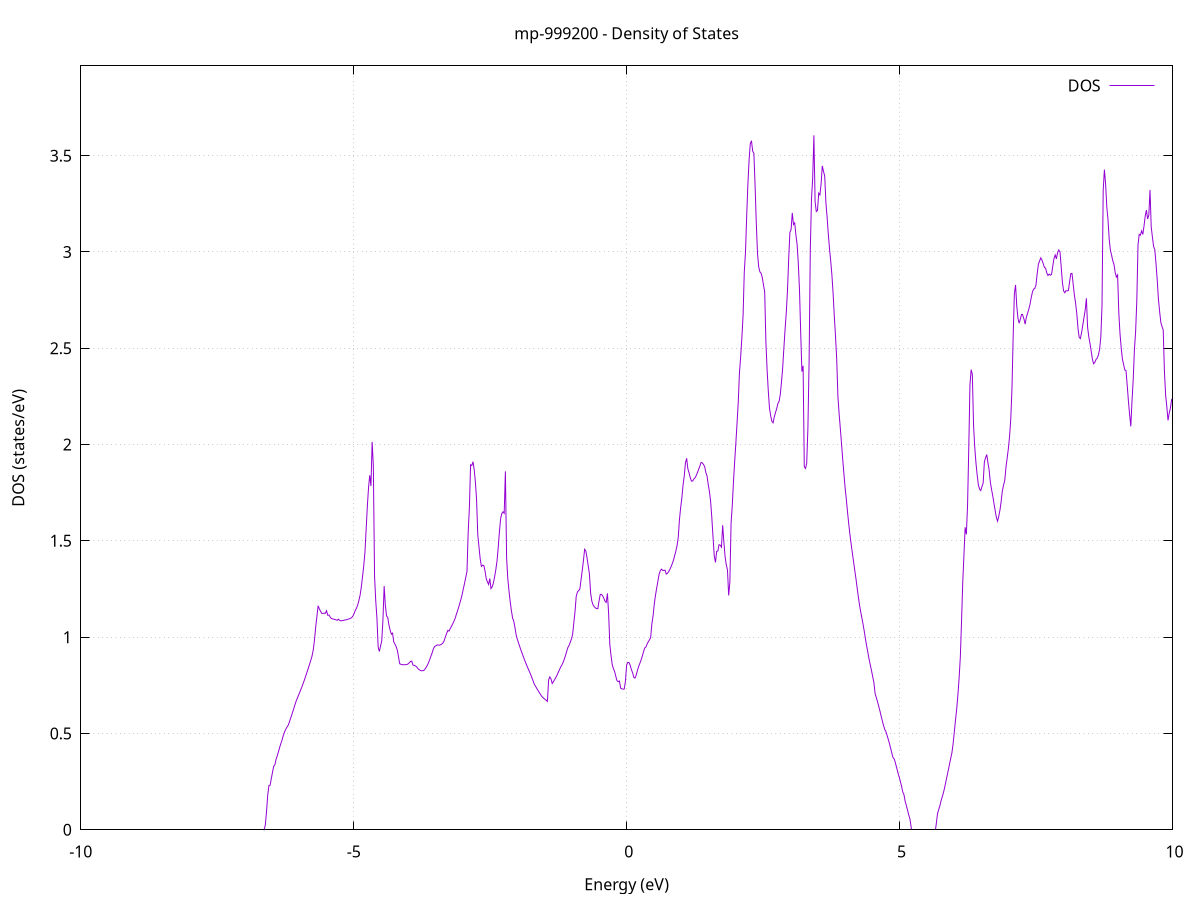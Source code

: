 set title 'mp-999200 - Density of States'
set xlabel 'Energy (eV)'
set ylabel 'DOS (states/eV)'
set grid
set xrange [-10:10]
set yrange [0:3.966]
set xzeroaxis lt -1
set terminal png size 800,600
set output 'mp-999200_dos_gnuplot.png'
plot '-' using 1:2 with lines title 'DOS'
-8.642800 0.000000
-8.620800 0.000000
-8.598800 0.000000
-8.576800 0.000000
-8.554800 0.000000
-8.532800 0.000000
-8.510800 0.000000
-8.488900 0.000000
-8.466900 0.000000
-8.444900 0.000000
-8.422900 0.000000
-8.400900 0.000000
-8.378900 0.000000
-8.356900 0.000000
-8.334900 0.000000
-8.312900 0.000000
-8.290900 0.000000
-8.268900 0.000000
-8.247000 0.000000
-8.225000 0.000000
-8.203000 0.000000
-8.181000 0.000000
-8.159000 0.000000
-8.137000 0.000000
-8.115000 0.000000
-8.093000 0.000000
-8.071000 0.000000
-8.049000 0.000000
-8.027000 0.000000
-8.005000 0.000000
-7.983100 0.000000
-7.961100 0.000000
-7.939100 0.000000
-7.917100 0.000000
-7.895100 0.000000
-7.873100 0.000000
-7.851100 0.000000
-7.829100 0.000000
-7.807100 0.000000
-7.785100 0.000000
-7.763100 0.000000
-7.741100 0.000000
-7.719200 0.000000
-7.697200 0.000000
-7.675200 0.000000
-7.653200 0.000000
-7.631200 0.000000
-7.609200 0.000000
-7.587200 0.000000
-7.565200 0.000000
-7.543200 0.000000
-7.521200 0.000000
-7.499200 0.000000
-7.477300 0.000000
-7.455300 0.000000
-7.433300 0.000000
-7.411300 0.000000
-7.389300 0.000000
-7.367300 0.000000
-7.345300 0.000000
-7.323300 0.000000
-7.301300 0.000000
-7.279300 0.000000
-7.257300 0.000000
-7.235300 0.000000
-7.213400 0.000000
-7.191400 0.000000
-7.169400 0.000000
-7.147400 0.000000
-7.125400 0.000000
-7.103400 0.000000
-7.081400 0.000000
-7.059400 0.000000
-7.037400 0.000000
-7.015400 0.000000
-6.993400 0.000000
-6.971500 0.000000
-6.949500 0.000000
-6.927500 0.000000
-6.905500 0.000000
-6.883500 0.000000
-6.861500 0.000000
-6.839500 0.000000
-6.817500 0.000000
-6.795500 0.000000
-6.773500 0.000000
-6.751500 0.000000
-6.729500 0.000000
-6.707600 0.000000
-6.685600 0.000000
-6.663600 0.000000
-6.641600 0.000200
-6.619600 0.025000
-6.597600 0.092900
-6.575600 0.179600
-6.553600 0.229500
-6.531600 0.231300
-6.509600 0.265900
-6.487600 0.298800
-6.465700 0.330000
-6.443700 0.338400
-6.421700 0.366300
-6.399700 0.384700
-6.377700 0.406200
-6.355700 0.428900
-6.333700 0.448300
-6.311700 0.466900
-6.289700 0.489800
-6.267700 0.506800
-6.245700 0.521300
-6.223700 0.532800
-6.201800 0.541700
-6.179800 0.558200
-6.157800 0.577200
-6.135800 0.596100
-6.113800 0.615400
-6.091800 0.635300
-6.069800 0.655200
-6.047800 0.673300
-6.025800 0.688100
-6.003800 0.703700
-5.981800 0.718700
-5.959800 0.734200
-5.937900 0.750300
-5.915900 0.767700
-5.893900 0.785800
-5.871900 0.804500
-5.849900 0.823700
-5.827900 0.842600
-5.805900 0.861900
-5.783900 0.882200
-5.761900 0.904100
-5.739900 0.935900
-5.717900 0.988300
-5.696000 1.054800
-5.674000 1.108600
-5.652000 1.163100
-5.630000 1.147200
-5.608000 1.134300
-5.586000 1.124000
-5.564000 1.123200
-5.542000 1.124600
-5.520000 1.123800
-5.498000 1.137400
-5.476000 1.113600
-5.454000 1.115000
-5.432100 1.105000
-5.410100 1.096700
-5.388100 1.095200
-5.366100 1.093500
-5.344100 1.091700
-5.322100 1.089900
-5.300100 1.087500
-5.278100 1.093100
-5.256100 1.087100
-5.234100 1.084700
-5.212100 1.085600
-5.190200 1.087200
-5.168200 1.088600
-5.146200 1.089800
-5.124200 1.091500
-5.102200 1.093400
-5.080200 1.095400
-5.058200 1.097800
-5.036200 1.102100
-5.014200 1.109800
-4.992200 1.123100
-4.970200 1.139600
-4.948200 1.151400
-4.926300 1.168200
-4.904300 1.191000
-4.882300 1.219200
-4.860300 1.262200
-4.838300 1.313800
-4.816300 1.371300
-4.794300 1.440400
-4.772300 1.559900
-4.750300 1.679700
-4.728300 1.777600
-4.706300 1.840600
-4.684400 1.784500
-4.662400 2.013700
-4.640400 1.890200
-4.618400 1.317500
-4.596400 1.188000
-4.574400 1.097600
-4.552400 0.949000
-4.530400 0.925500
-4.508400 0.954100
-4.486400 0.980800
-4.464400 1.090500
-4.442400 1.265200
-4.420500 1.164200
-4.398500 1.110800
-4.376500 1.102000
-4.354500 1.062500
-4.332500 1.036300
-4.310500 1.015400
-4.288500 1.021000
-4.266500 0.975400
-4.244500 0.963800
-4.222500 0.950200
-4.200500 0.931600
-4.178500 0.895600
-4.156600 0.861700
-4.134600 0.859000
-4.112600 0.857300
-4.090600 0.856600
-4.068600 0.857000
-4.046600 0.857200
-4.024600 0.858000
-4.002600 0.861400
-3.980600 0.867700
-3.958600 0.873600
-3.936600 0.875700
-3.914700 0.855100
-3.892700 0.853700
-3.870700 0.850900
-3.848700 0.846300
-3.826700 0.837600
-3.804700 0.832000
-3.782700 0.827900
-3.760700 0.825400
-3.738700 0.825900
-3.716700 0.827000
-3.694700 0.834100
-3.672700 0.843300
-3.650800 0.854600
-3.628800 0.868100
-3.606800 0.884200
-3.584800 0.902100
-3.562800 0.918800
-3.540800 0.939400
-3.518800 0.950900
-3.496800 0.954800
-3.474800 0.959100
-3.452800 0.959000
-3.430800 0.958400
-3.408900 0.960300
-3.386900 0.964600
-3.364900 0.969800
-3.342900 0.981700
-3.320900 1.001700
-3.298900 1.018400
-3.276900 1.035100
-3.254900 1.031400
-3.232900 1.043600
-3.210900 1.055300
-3.188900 1.067600
-3.166900 1.080900
-3.145000 1.095100
-3.123000 1.115200
-3.101000 1.134200
-3.079000 1.154100
-3.057000 1.175200
-3.035000 1.197200
-3.013000 1.222600
-2.991000 1.252000
-2.969000 1.280800
-2.947000 1.310400
-2.925000 1.341100
-2.903100 1.544800
-2.881100 1.670900
-2.859100 1.895100
-2.837100 1.891500
-2.815100 1.911000
-2.793100 1.870500
-2.771100 1.805000
-2.749100 1.713600
-2.727100 1.530700
-2.705100 1.468400
-2.683100 1.406900
-2.661100 1.367600
-2.639200 1.373500
-2.617200 1.372900
-2.595200 1.344900
-2.573200 1.305200
-2.551200 1.287200
-2.529200 1.273400
-2.507200 1.304500
-2.485200 1.252100
-2.463200 1.261400
-2.441200 1.281700
-2.419200 1.312600
-2.397200 1.349700
-2.375300 1.394500
-2.353300 1.463100
-2.331300 1.545100
-2.309300 1.614300
-2.287300 1.641400
-2.265300 1.650800
-2.243300 1.642700
-2.221300 1.861000
-2.199300 1.413400
-2.177300 1.303000
-2.155300 1.239800
-2.133400 1.184900
-2.111400 1.138300
-2.089400 1.099300
-2.067400 1.082100
-2.045400 1.048500
-2.023400 1.010100
-2.001400 0.987900
-1.979400 0.969100
-1.957400 0.950000
-1.935400 0.931900
-1.913400 0.914700
-1.891400 0.897600
-1.869500 0.881200
-1.847500 0.865400
-1.825500 0.850300
-1.803500 0.835800
-1.781500 0.821600
-1.759500 0.806700
-1.737500 0.790800
-1.715500 0.774200
-1.693500 0.757100
-1.671500 0.746000
-1.649500 0.735100
-1.627600 0.724800
-1.605600 0.715100
-1.583600 0.705200
-1.561600 0.695400
-1.539600 0.688300
-1.517600 0.682300
-1.495600 0.677300
-1.473600 0.671900
-1.451600 0.666600
-1.429600 0.777200
-1.407600 0.793600
-1.385600 0.783500
-1.363700 0.759600
-1.341700 0.769000
-1.319700 0.779200
-1.297700 0.790500
-1.275700 0.802700
-1.253700 0.817000
-1.231700 0.830300
-1.209700 0.844100
-1.187700 0.854800
-1.165700 0.868200
-1.143700 0.884400
-1.121800 0.903200
-1.099800 0.924600
-1.077800 0.945200
-1.055800 0.956700
-1.033800 0.973000
-1.011800 0.989800
-0.989800 1.014300
-0.967800 1.074600
-0.945800 1.132100
-0.923800 1.211800
-0.901800 1.234200
-0.879800 1.242000
-0.857900 1.248600
-0.835900 1.296700
-0.813900 1.345900
-0.791900 1.396300
-0.769900 1.456300
-0.747900 1.447800
-0.725900 1.411100
-0.703900 1.370400
-0.681900 1.327600
-0.659900 1.229300
-0.637900 1.187400
-0.615900 1.167800
-0.594000 1.158300
-0.572000 1.151800
-0.550000 1.148400
-0.528000 1.148000
-0.506000 1.187600
-0.484000 1.221500
-0.462000 1.222300
-0.440000 1.214800
-0.418000 1.202100
-0.396000 1.186000
-0.374000 1.180500
-0.352100 1.227300
-0.330100 1.122700
-0.308100 0.961200
-0.286100 0.905300
-0.264100 0.856800
-0.242100 0.836200
-0.220100 0.821400
-0.198100 0.795800
-0.176100 0.773700
-0.154100 0.769100
-0.132100 0.772400
-0.110100 0.735700
-0.088200 0.731700
-0.066200 0.730100
-0.044200 0.731100
-0.022200 0.771200
-0.000200 0.855700
0.021800 0.869300
0.043800 0.868100
0.065800 0.853600
0.087800 0.831100
0.109800 0.814600
0.131800 0.790800
0.153700 0.787600
0.175700 0.803200
0.197700 0.827200
0.219700 0.847800
0.241700 0.863800
0.263700 0.880600
0.285700 0.900200
0.307700 0.922800
0.329700 0.943200
0.351700 0.948200
0.373700 0.963400
0.395700 0.976100
0.417600 0.985900
0.439600 0.997100
0.461600 1.068000
0.483600 1.109400
0.505600 1.169600
0.527600 1.216100
0.549600 1.253800
0.571600 1.289100
0.593600 1.325200
0.615600 1.344600
0.637600 1.353300
0.659600 1.346800
0.681500 1.346400
0.703500 1.347700
0.725500 1.327400
0.747500 1.331700
0.769500 1.340000
0.791500 1.351700
0.813500 1.365500
0.835500 1.381400
0.857500 1.399400
0.879500 1.423200
0.901500 1.446300
0.923400 1.475700
0.945400 1.517200
0.967400 1.610600
0.989400 1.671700
1.011400 1.722800
1.033400 1.790200
1.055400 1.836200
1.077400 1.905300
1.099400 1.928400
1.121400 1.874300
1.143400 1.853200
1.165400 1.828100
1.187300 1.810300
1.209300 1.810600
1.231300 1.821100
1.253300 1.827200
1.275300 1.839300
1.297300 1.855000
1.319300 1.871800
1.341300 1.888300
1.363300 1.907000
1.385300 1.905000
1.407300 1.896700
1.429200 1.885500
1.451200 1.854600
1.473200 1.835800
1.495200 1.791100
1.517200 1.754900
1.539200 1.702600
1.561200 1.617100
1.583200 1.516200
1.605200 1.421300
1.627200 1.388200
1.649200 1.445100
1.671200 1.447900
1.693100 1.480200
1.715100 1.477700
1.737100 1.467200
1.759100 1.581000
1.781100 1.494300
1.803100 1.419300
1.825100 1.375600
1.847100 1.349500
1.869100 1.216600
1.891100 1.285800
1.913100 1.592000
1.935000 1.683100
1.957000 1.805900
1.979000 1.911600
2.001000 2.008500
2.023000 2.114000
2.045000 2.222600
2.067000 2.374600
2.089000 2.455900
2.111000 2.554100
2.133000 2.671000
2.155000 2.895200
2.177000 2.996700
2.198900 3.184800
2.220900 3.349700
2.242900 3.477100
2.264900 3.561800
2.286900 3.577500
2.308900 3.523200
2.330900 3.511900
2.352900 3.345800
2.374900 3.152200
2.396900 2.993300
2.418900 2.923300
2.440900 2.896800
2.462800 2.889600
2.484800 2.866700
2.506800 2.828200
2.528800 2.792700
2.550800 2.533500
2.572800 2.390700
2.594800 2.278500
2.616800 2.189300
2.638800 2.149800
2.660800 2.120200
2.682800 2.112800
2.704700 2.143200
2.726700 2.166000
2.748700 2.186100
2.770700 2.212700
2.792700 2.224200
2.814700 2.259800
2.836700 2.323900
2.858700 2.398300
2.880700 2.501800
2.902700 2.599300
2.924700 2.685600
2.946700 2.801200
2.968600 2.963400
2.990600 3.101200
3.012600 3.116400
3.034600 3.202700
3.056600 3.142500
3.078600 3.151200
3.100600 3.088800
3.122600 3.039600
3.144600 2.941100
3.166600 2.803300
3.188600 2.581500
3.210500 2.378900
3.232500 2.409000
3.254500 1.884800
3.276500 1.875800
3.298500 1.902100
3.320500 2.082300
3.342500 2.430200
3.364500 3.008900
3.386500 3.275700
3.408500 3.384300
3.430500 3.605400
3.452500 3.260600
3.474400 3.209600
3.496400 3.215500
3.518400 3.305200
3.540400 3.295900
3.562400 3.352500
3.584400 3.446900
3.606400 3.418200
3.628400 3.394600
3.650400 3.255800
3.672400 3.180400
3.694400 3.093500
3.716300 3.016400
3.738300 2.953300
3.760300 2.880600
3.782300 2.784200
3.804300 2.666500
3.826300 2.563500
3.848300 2.443600
3.870300 2.250200
3.892300 2.160900
3.914300 2.084700
3.936300 2.005700
3.958300 1.923900
3.980200 1.848200
4.002200 1.775700
4.024200 1.716600
4.046200 1.651600
4.068200 1.589300
4.090200 1.534000
4.112200 1.484500
4.134200 1.438700
4.156200 1.393700
4.178200 1.348900
4.200200 1.305700
4.222200 1.256600
4.244100 1.210800
4.266100 1.166600
4.288100 1.131000
4.310100 1.098800
4.332100 1.065300
4.354100 1.028700
4.376100 0.990000
4.398100 0.952900
4.420100 0.918900
4.442100 0.885100
4.464100 0.855200
4.486000 0.825800
4.508000 0.795200
4.530000 0.763400
4.552000 0.706600
4.574000 0.686400
4.596000 0.664800
4.618000 0.641300
4.640000 0.617200
4.662000 0.590600
4.684000 0.565400
4.706000 0.541600
4.728000 0.521200
4.749900 0.509300
4.771900 0.489500
4.793900 0.468400
4.815900 0.446600
4.837900 0.421000
4.859900 0.396100
4.881900 0.373300
4.903900 0.366900
4.925900 0.344500
4.947900 0.320900
4.969900 0.296100
4.991800 0.274900
5.013800 0.252000
5.035800 0.227400
5.057800 0.196800
5.079800 0.183300
5.101800 0.148200
5.123800 0.126000
5.145800 0.102900
5.167800 0.077000
5.189800 0.056600
5.211800 0.000000
5.233800 0.000000
5.255700 0.000000
5.277700 0.000000
5.299700 0.000000
5.321700 0.000000
5.343700 0.000000
5.365700 0.000000
5.387700 0.000000
5.409700 0.000000
5.431700 0.000000
5.453700 0.000000
5.475700 0.000000
5.497600 0.000000
5.519600 0.000000
5.541600 0.000000
5.563600 0.000000
5.585600 0.000000
5.607600 0.000000
5.629600 0.000000
5.651600 0.000000
5.673600 0.033700
5.695600 0.084400
5.717600 0.106000
5.739600 0.125900
5.761500 0.151700
5.783500 0.173300
5.805500 0.194000
5.827500 0.221400
5.849500 0.251600
5.871500 0.280800
5.893500 0.310600
5.915500 0.340900
5.937500 0.371300
5.959500 0.400700
5.981500 0.448000
6.003500 0.510100
6.025400 0.570800
6.047400 0.630200
6.069400 0.703200
6.091400 0.790400
6.113400 0.898300
6.135400 1.084300
6.157400 1.285400
6.179400 1.427800
6.201400 1.570300
6.223400 1.533700
6.245400 1.683700
6.267300 1.976700
6.289300 2.308500
6.311300 2.388900
6.333300 2.364200
6.355300 2.099800
6.377300 1.985300
6.399300 1.905100
6.421300 1.842200
6.443300 1.791000
6.465300 1.768900
6.487300 1.761100
6.509300 1.781800
6.531200 1.800000
6.553200 1.908700
6.575200 1.931900
6.597200 1.947900
6.619200 1.904900
6.641200 1.867100
6.663200 1.804000
6.685200 1.766700
6.707200 1.733700
6.729200 1.693500
6.751200 1.657000
6.773100 1.622200
6.795100 1.602100
6.817100 1.627700
6.839100 1.659900
6.861100 1.705000
6.883100 1.760000
6.905100 1.789100
6.927100 1.814100
6.949100 1.882400
6.971100 1.929500
6.993100 1.979400
7.015100 2.042100
7.037000 2.133200
7.059000 2.290400
7.081000 2.559700
7.103000 2.782700
7.125000 2.828500
7.147000 2.718600
7.169000 2.655400
7.191000 2.629900
7.213000 2.650900
7.235000 2.672600
7.257000 2.672600
7.278900 2.651500
7.300900 2.625000
7.322900 2.661600
7.344900 2.680800
7.366900 2.702400
7.388900 2.726600
7.410900 2.761600
7.432900 2.790400
7.454900 2.807200
7.476900 2.809500
7.498900 2.828300
7.520900 2.887700
7.542800 2.935600
7.564800 2.953200
7.586800 2.969100
7.608800 2.957400
7.630800 2.940300
7.652800 2.920100
7.674800 2.915900
7.696800 2.891100
7.718800 2.877500
7.740800 2.884800
7.762800 2.879100
7.784800 2.884000
7.806700 2.926200
7.828700 2.965600
7.850700 2.984700
7.872700 2.963900
7.894700 2.995800
7.916700 3.010200
7.938700 3.000500
7.960700 2.923500
7.982700 2.843600
8.004700 2.798000
8.026700 2.788000
8.048600 2.798900
8.070600 2.797700
8.092600 2.799400
8.114600 2.843900
8.136600 2.887500
8.158600 2.888500
8.180600 2.832500
8.202600 2.775500
8.224600 2.735100
8.246600 2.680200
8.268600 2.603200
8.290600 2.556300
8.312500 2.550000
8.334500 2.581200
8.356500 2.620600
8.378500 2.660100
8.400500 2.697100
8.422500 2.759400
8.444500 2.608800
8.466500 2.559900
8.488500 2.524800
8.510500 2.485000
8.532500 2.443700
8.554400 2.419400
8.576400 2.426000
8.598400 2.441300
8.620400 2.448800
8.642400 2.465100
8.664400 2.493500
8.686400 2.557200
8.708400 2.716200
8.730400 3.319200
8.752400 3.427200
8.774400 3.354000
8.796400 3.232700
8.818300 3.168200
8.840300 3.066800
8.862300 3.008500
8.884300 2.983200
8.906300 2.953700
8.928300 2.935800
8.950300 2.892400
8.972300 2.869400
8.994300 2.880600
9.016300 2.683700
9.038300 2.575700
9.060200 2.502400
9.082200 2.443900
9.104200 2.415900
9.126200 2.387000
9.148200 2.384200
9.170200 2.308600
9.192200 2.226900
9.214200 2.155800
9.236200 2.094400
9.258200 2.225400
9.280200 2.336700
9.302200 2.491800
9.324100 2.584300
9.346100 2.745900
9.368100 3.035100
9.390100 3.091300
9.412100 3.086900
9.434100 3.109500
9.456100 3.090800
9.478100 3.134300
9.500100 3.186000
9.522100 3.217500
9.544100 3.171600
9.566100 3.190100
9.588000 3.321800
9.610000 3.130400
9.632000 3.077200
9.654000 3.027500
9.676000 3.012300
9.698000 2.938200
9.720000 2.855300
9.742000 2.755600
9.764000 2.691800
9.786000 2.634600
9.808000 2.612200
9.829900 2.595200
9.851900 2.381700
9.873900 2.257500
9.895900 2.196600
9.917900 2.125500
9.939900 2.163400
9.961900 2.189200
9.983900 2.233100
10.005900 2.226700
10.027900 2.218200
10.049900 2.048600
10.071900 1.946100
10.093800 1.933000
10.115800 1.979100
10.137800 2.047900
10.159800 2.098700
10.181800 2.154300
10.203800 2.279000
10.225800 2.369700
10.247800 2.433600
10.269800 2.482500
10.291800 2.517200
10.313800 2.530300
10.335700 2.525900
10.357700 2.523100
10.379700 2.580700
10.401700 2.572400
10.423700 2.603200
10.445700 2.629900
10.467700 2.685200
10.489700 2.697300
10.511700 2.757500
10.533700 2.810300
10.555700 2.833800
10.577700 2.778000
10.599600 2.854500
10.621600 2.918100
10.643600 2.942900
10.665600 2.860000
10.687600 2.786500
10.709600 2.745100
10.731600 2.592000
10.753600 2.429500
10.775600 2.312900
10.797600 2.224700
10.819600 2.147200
10.841500 2.154400
10.863500 2.190100
10.885500 2.232200
10.907500 2.272300
10.929500 2.326000
10.951500 2.399000
10.973500 2.497300
10.995500 2.600000
11.017500 2.681800
11.039500 2.754500
11.061500 2.858700
11.083500 2.930200
11.105400 2.976700
11.127400 3.178200
11.149400 3.092200
11.171400 3.014800
11.193400 2.962000
11.215400 2.907700
11.237400 2.909600
11.259400 2.943200
11.281400 3.051300
11.303400 3.116200
11.325400 2.859800
11.347400 2.701300
11.369300 2.628000
11.391300 2.567200
11.413300 2.514200
11.435300 2.468700
11.457300 2.405200
11.479300 2.407100
11.501300 2.459200
11.523300 2.526400
11.545300 2.587900
11.567300 2.678300
11.589300 2.870300
11.611200 2.990900
11.633200 2.882700
11.655200 2.571100
11.677200 2.438900
11.699200 2.350800
11.721200 2.268100
11.743200 2.190500
11.765200 2.122700
11.787200 2.046900
11.809200 1.980300
11.831200 1.926000
11.853200 1.882800
11.875100 1.869000
11.897100 1.882500
11.919100 1.868600
11.941100 1.866300
11.963100 1.881200
11.985100 1.931500
12.007100 2.092600
12.029100 2.121700
12.051100 2.165200
12.073100 2.192700
12.095100 2.212900
12.117000 2.216800
12.139000 2.195700
12.161000 2.099000
12.183000 2.069000
12.205000 1.952500
12.227000 1.896300
12.249000 1.868800
12.271000 1.832200
12.293000 1.811900
12.315000 1.836900
12.337000 1.865400
12.359000 1.897200
12.380900 1.918800
12.402900 1.922400
12.424900 1.919400
12.446900 2.015000
12.468900 2.128000
12.490900 2.334100
12.512900 2.544900
12.534900 2.690300
12.556900 2.706000
12.578900 2.731400
12.600900 2.828000
12.622800 2.741100
12.644800 2.694300
12.666800 2.684700
12.688800 2.639400
12.710800 2.618500
12.732800 2.579500
12.754800 2.546500
12.776800 2.519000
12.798800 2.541000
12.820800 2.528700
12.842800 2.483400
12.864800 2.456300
12.886700 2.433500
12.908700 2.417600
12.930700 2.419400
12.952700 2.415900
12.974700 2.393000
12.996700 2.415600
13.018700 2.355800
13.040700 2.279300
13.062700 2.416300
13.084700 2.454100
13.106700 2.503400
13.128700 2.557300
13.150600 2.636400
13.172600 2.729200
13.194600 2.829000
13.216600 2.886700
13.238600 2.983600
13.260600 3.050700
13.282600 3.092000
13.304600 3.146200
13.326600 3.143500
13.348600 3.100400
13.370600 3.024700
13.392500 2.957700
13.414500 2.893100
13.436500 2.832200
13.458500 2.770500
13.480500 2.713600
13.502500 2.665200
13.524500 2.632600
13.546500 2.629800
13.568500 2.653200
13.590500 2.698600
13.612500 2.711400
13.634500 2.709300
13.656400 2.694800
13.678400 2.709700
13.700400 2.689300
13.722400 2.657400
13.744400 2.576500
13.766400 2.488300
13.788400 2.455400
13.810400 2.433000
13.832400 2.439000
13.854400 2.447800
13.876400 2.455100
13.898300 2.467700
13.920300 2.500700
13.942300 2.531900
13.964300 2.569800
13.986300 2.556300
14.008300 2.582100
14.030300 2.590400
14.052300 2.611100
14.074300 2.629400
14.096300 2.665200
14.118300 2.704400
14.140300 2.742200
14.162200 2.837800
14.184200 2.886900
14.206200 2.991200
14.228200 3.114000
14.250200 3.116200
14.272200 3.038000
14.294200 2.992400
14.316200 2.932100
14.338200 2.922400
14.360200 2.927500
14.382200 2.959000
14.404200 2.941800
14.426100 3.000000
14.448100 3.034300
14.470100 3.069900
14.492100 3.000300
14.514100 2.947900
14.536100 2.916600
14.558100 2.875300
14.580100 2.823500
14.602100 2.778600
14.624100 2.742800
14.646100 2.751100
14.668000 2.733800
14.690000 2.782800
14.712000 2.770500
14.734000 2.778300
14.756000 2.786300
14.778000 2.761400
14.800000 2.747500
14.822000 2.739400
14.844000 2.704900
14.866000 2.657800
14.888000 2.598500
14.910000 2.602700
14.931900 2.592400
14.953900 2.573700
14.975900 2.552800
14.997900 2.512700
15.019900 2.497600
15.041900 2.476500
15.063900 2.495500
15.085900 2.485400
15.107900 2.467300
15.129900 2.495900
15.151900 2.587100
15.173800 2.573500
15.195800 2.589900
15.217800 2.616500
15.239800 2.647100
15.261800 2.678000
15.283800 2.731100
15.305800 2.831900
15.327800 2.867800
15.349800 2.869500
15.371800 2.805800
15.393800 2.733000
15.415800 2.727100
15.437700 2.910100
15.459700 3.101200
15.481700 3.131900
15.503700 3.110200
15.525700 3.020600
15.547700 3.071500
15.569700 3.142900
15.591700 3.210600
15.613700 3.198500
15.635700 3.087100
15.657700 2.866700
15.679600 2.672400
15.701600 2.568900
15.723600 2.611200
15.745600 2.465900
15.767600 2.365900
15.789600 2.291200
15.811600 2.260500
15.833600 2.245200
15.855600 2.238200
15.877600 2.245600
15.899600 2.286000
15.921600 2.344000
15.943500 2.400500
15.965500 2.492000
15.987500 2.551700
16.009500 2.618800
16.031500 2.707000
16.053500 2.820600
16.075500 2.945600
16.097500 3.082500
16.119500 3.257200
16.141500 3.409400
16.163500 3.546200
16.185500 3.617100
16.207400 3.583200
16.229400 3.544200
16.251400 3.503000
16.273400 3.458400
16.295400 3.411800
16.317400 3.449900
16.339400 3.283900
16.361400 3.126900
16.383400 2.961600
16.405400 2.749500
16.427400 2.622100
16.449300 2.494200
16.471300 2.352500
16.493300 2.308900
16.515300 2.301700
16.537300 2.349200
16.559300 2.444400
16.581300 2.618400
16.603300 2.772300
16.625300 2.936500
16.647300 2.997600
16.669300 3.112600
16.691300 3.390700
16.713200 3.540200
16.735200 3.502800
16.757200 3.527100
16.779200 3.475500
16.801200 3.407000
16.823200 3.280900
16.845200 3.160200
16.867200 3.060300
16.889200 2.977200
16.911200 2.951300
16.933200 3.019600
16.955100 3.024300
16.977100 2.781400
16.999100 2.639700
17.021100 2.523700
17.043100 2.505700
17.065100 2.534900
17.087100 2.590500
17.109100 2.608900
17.131100 2.602900
17.153100 2.633700
17.175100 2.726300
17.197100 2.833400
17.219000 2.948000
17.241000 3.054900
17.263000 3.153400
17.285000 3.257900
17.307000 3.440000
17.329000 3.706300
17.351000 3.509300
17.373000 3.353800
17.395000 3.202700
17.417000 3.040000
17.439000 2.976800
17.460900 2.930600
17.482900 2.872400
17.504900 2.878000
17.526900 2.875600
17.548900 2.833600
17.570900 2.831500
17.592900 2.833200
17.614900 2.865900
17.636900 2.868600
17.658900 2.758100
17.680900 2.657300
17.702900 2.575200
17.724800 2.547700
17.746800 2.523900
17.768800 2.491000
17.790800 2.436200
17.812800 2.377400
17.834800 2.340300
17.856800 2.317300
17.878800 2.302900
17.900800 2.289500
17.922800 2.289600
17.944800 2.388900
17.966800 2.463600
17.988700 2.584700
18.010700 2.734900
18.032700 2.840800
18.054700 2.950600
18.076700 3.057200
18.098700 3.151700
18.120700 3.245900
18.142700 3.172600
18.164700 3.201200
18.186700 3.222700
18.208700 3.289900
18.230600 3.344700
18.252600 3.262200
18.274600 3.194400
18.296600 3.062800
18.318600 2.960000
18.340600 2.924000
18.362600 2.916700
18.384600 3.015300
18.406600 3.037700
18.428600 3.082400
18.450600 3.126600
18.472600 3.167700
18.494500 3.227800
18.516500 3.468000
18.538500 3.492800
18.560500 3.577700
18.582500 3.487600
18.604500 3.460900
18.626500 3.438900
18.648500 3.439000
18.670500 3.422500
18.692500 3.443800
18.714500 3.490600
18.736400 3.515700
18.758400 3.543500
18.780400 3.585300
18.802400 3.587500
18.824400 3.585200
18.846400 3.594700
18.868400 3.524200
18.890400 3.572200
18.912400 3.646100
18.934400 3.736700
18.956400 3.757400
18.978400 3.713200
19.000300 3.579500
19.022300 3.450800
19.044300 3.389400
19.066300 3.353600
19.088300 3.327700
19.110300 3.281100
19.132300 3.185900
19.154300 3.095000
19.176300 2.997100
19.198300 2.988100
19.220300 3.054300
19.242200 3.160400
19.264200 3.277800
19.286200 3.414600
19.308200 3.431500
19.330200 3.344800
19.352200 3.228400
19.374200 3.185300
19.396200 3.186600
19.418200 3.189400
19.440200 3.172700
19.462200 3.058700
19.484200 2.880600
19.506100 2.733500
19.528100 2.675000
19.550100 2.820300
19.572100 2.973700
19.594100 3.019500
19.616100 2.971500
19.638100 2.939500
19.660100 2.917700
19.682100 2.913900
19.704100 2.963200
19.726100 3.087300
19.748100 3.072300
19.770000 3.143300
19.792000 3.278500
19.814000 3.455900
19.836000 3.734800
19.858000 3.646000
19.880000 3.626600
19.902000 3.590600
19.924000 3.558200
19.946000 3.514700
19.968000 3.447900
19.990000 3.374200
20.011900 3.306800
20.033900 3.242000
20.055900 3.324300
20.077900 3.009100
20.099900 2.836100
20.121900 2.747300
20.143900 2.706900
20.165900 2.689300
20.187900 2.732100
20.209900 2.831400
20.231900 3.024000
20.253900 3.033200
20.275800 3.110700
20.297800 3.248700
20.319800 3.403600
20.341800 3.670900
20.363800 3.838200
20.385800 3.781900
20.407800 3.798800
20.429800 3.786400
20.451800 3.772500
20.473800 3.744700
20.495800 3.737000
20.517700 3.747600
20.539700 3.708700
20.561700 3.629400
20.583700 3.523200
20.605700 3.367400
20.627700 3.220400
20.649700 3.050700
20.671700 2.892000
20.693700 2.780600
20.715700 2.803000
20.737700 2.878300
20.759700 3.021200
20.781600 3.363800
20.803600 3.372600
20.825600 3.400400
20.847600 3.522600
20.869600 3.750600
20.891600 3.973200
20.913600 3.873600
20.935600 3.737200
20.957600 3.639100
20.979600 3.501500
21.001600 3.170100
21.023500 2.932100
21.045500 2.812300
21.067500 2.726900
21.089500 2.696300
21.111500 2.603600
21.133500 2.509400
21.155500 2.492400
21.177500 2.516900
21.199500 2.567100
21.221500 2.693500
21.243500 2.843100
21.265500 2.968400
21.287400 3.075500
21.309400 3.124500
21.331400 3.134900
21.353400 3.140700
21.375400 3.131200
21.397400 3.124300
21.419400 3.111500
21.441400 3.132000
21.463400 3.719800
21.485400 3.256200
21.507400 3.373800
21.529400 3.429100
21.551300 3.547900
21.573300 3.529500
21.595300 3.520900
21.617300 3.388500
21.639300 3.243700
21.661300 3.176000
21.683300 3.110000
21.705300 3.019800
21.727300 2.960900
21.749300 2.914300
21.771300 2.902400
21.793200 2.883700
21.815200 2.865100
21.837200 2.760600
21.859200 2.727500
21.881200 2.708000
21.903200 2.707300
21.925200 2.713700
21.947200 2.711700
21.969200 2.697700
21.991200 2.667500
22.013200 2.671400
22.035200 2.696500
22.057100 2.741900
22.079100 2.869200
22.101100 3.022800
22.123100 3.139700
22.145100 3.298700
22.167100 3.726300
22.189100 3.929200
22.211100 4.052300
22.233100 4.192900
22.255100 4.668500
22.277100 5.140700
22.299000 4.618700
22.321000 4.294300
22.343000 4.085600
22.365000 3.858600
22.387000 3.704000
22.409000 3.564400
22.431000 3.450600
22.453000 3.339900
22.475000 3.295800
22.497000 3.271100
22.519000 3.187500
22.541000 3.209900
22.562900 3.278300
22.584900 3.363200
22.606900 3.470300
22.628900 3.561900
22.650900 3.693100
22.672900 3.788200
22.694900 3.821200
22.716900 3.878700
22.738900 3.904000
22.760900 3.942300
22.782900 3.958800
22.804800 3.910000
22.826800 3.894700
22.848800 3.862400
22.870800 3.779900
22.892800 3.628400
22.914800 3.476700
22.936800 3.273500
22.958800 3.200800
22.980800 3.156200
23.002800 3.122500
23.024800 3.083400
23.046800 3.014100
23.068700 2.960700
23.090700 2.910500
23.112700 2.848300
23.134700 2.802000
23.156700 2.813000
23.178700 2.851600
23.200700 2.872600
23.222700 2.890400
23.244700 2.928300
23.266700 2.965100
23.288700 2.959300
23.310700 2.962400
23.332600 3.065700
23.354600 3.113100
23.376600 3.255700
23.398600 3.457600
23.420600 3.487100
23.442600 3.563900
23.464600 3.711200
23.486600 3.855400
23.508600 3.893200
23.530600 3.894200
23.552600 3.849400
23.574500 3.789600
23.596500 3.747800
23.618500 3.631300
23.640500 3.501300
23.662500 3.405500
23.684500 3.166700
23.706500 2.914900
23.728500 2.837600
23.750500 2.868000
23.772500 2.949100
23.794500 3.057500
23.816500 3.110600
23.838400 3.285000
23.860400 3.277900
23.882400 3.309700
23.904400 3.373500
23.926400 3.442200
23.948400 3.365400
23.970400 3.365100
23.992400 3.802500
24.014400 4.025800
24.036400 4.298400
24.058400 4.204900
24.080300 3.829900
24.102300 3.534500
24.124300 3.264700
24.146300 2.949300
24.168300 2.800100
24.190300 2.707900
24.212300 2.629300
24.234300 2.575000
24.256300 2.554600
24.278300 2.598200
24.300300 2.806600
24.322300 3.192800
24.344200 3.448200
24.366200 3.690600
24.388200 4.132000
24.410200 4.602100
24.432200 4.937500
24.454200 4.830300
24.476200 4.627000
24.498200 4.500000
24.520200 4.342500
24.542200 4.175100
24.564200 4.050600
24.586100 3.884400
24.608100 3.757300
24.630100 3.677600
24.652100 3.454400
24.674100 3.242000
24.696100 3.137300
24.718100 3.182000
24.740100 3.322400
24.762100 3.454700
24.784100 3.654800
24.806100 3.717100
24.828100 3.759800
24.850000 3.812600
24.872000 3.839600
24.894000 3.752100
24.916000 3.605800
24.938000 3.445300
24.960000 3.308800
24.982000 3.246200
25.004000 3.136600
25.026000 3.051000
25.048000 3.175200
25.070000 3.422900
25.092000 3.780100
25.113900 4.132800
25.135900 4.454000
25.157900 4.815200
25.179900 4.473500
25.201900 4.031300
25.223900 3.792500
25.245900 3.622800
25.267900 3.565000
25.289900 3.544500
25.311900 3.554700
25.333900 3.580900
25.355800 3.693700
25.377800 3.518600
25.399800 3.448800
25.421800 3.358400
25.443800 3.309600
25.465800 3.321500
25.487800 3.506200
25.509800 3.460800
25.531800 3.504300
25.553800 3.632500
25.575800 3.735800
25.597800 3.853400
25.619700 3.822000
25.641700 3.720600
25.663700 3.603800
25.685700 3.514500
25.707700 3.301900
25.729700 3.259300
25.751700 3.257900
25.773700 2.956300
25.795700 2.865500
25.817700 2.924000
25.839700 2.731700
25.861600 2.784700
25.883600 2.932600
25.905600 3.046300
25.927600 3.123200
25.949600 3.153000
25.971600 3.198000
25.993600 3.168400
26.015600 3.151700
26.037600 3.172000
26.059600 3.184900
26.081600 3.215300
26.103600 3.281700
26.125500 3.261500
26.147500 3.160200
26.169500 3.137200
26.191500 3.153400
26.213500 3.167800
26.235500 3.190800
26.257500 3.228400
26.279500 3.281300
26.301500 3.350500
26.323500 3.443400
26.345500 3.564400
26.367500 3.768600
26.389400 4.236200
26.411400 4.305500
26.433400 4.186900
26.455400 4.018100
26.477400 3.861500
26.499400 3.466400
26.521400 3.196100
26.543400 2.867100
26.565400 2.836500
26.587400 2.837500
26.609400 2.931600
26.631300 3.077000
26.653300 3.160200
26.675300 3.265600
26.697300 3.215900
26.719300 3.291500
26.741300 3.426200
26.763300 3.372100
26.785300 3.385900
26.807300 3.419900
26.829300 3.444700
26.851300 3.516300
26.873300 3.596100
26.895200 3.656000
26.917200 3.686200
26.939200 3.714900
26.961200 3.941400
26.983200 3.849600
27.005200 3.763300
27.027200 3.642500
27.049200 3.625300
27.071200 3.613200
27.093200 3.608900
27.115200 3.610600
27.137100 3.605800
27.159100 3.554900
27.181100 3.549300
27.203100 3.519300
27.225100 3.468500
27.247100 3.422000
27.269100 3.441700
27.291100 3.533000
27.313100 3.651500
27.335100 3.785000
27.357100 3.913700
27.379100 4.150400
27.401000 4.257700
27.423000 4.383500
27.445000 4.459000
27.467000 4.505300
27.489000 4.562400
27.511000 4.648600
27.533000 4.467100
27.555000 4.337100
27.577000 4.149700
27.599000 3.989100
27.621000 3.813300
27.642900 3.636700
27.664900 5.140000
27.686900 3.407900
27.708900 3.239300
27.730900 3.046800
27.752900 2.905100
27.774900 2.781000
27.796900 2.750700
27.818900 2.705000
27.840900 2.688900
27.862900 2.766200
27.884900 2.756100
27.906800 2.761100
27.928800 2.826600
27.950800 2.984900
27.972800 3.227300
27.994800 3.514200
28.016800 3.797200
28.038800 3.992700
28.060800 4.126800
28.082800 4.233100
28.104800 4.313400
28.126800 4.308300
28.148800 4.234100
28.170700 4.083100
28.192700 3.932500
28.214700 3.831500
28.236700 3.780700
28.258700 3.694800
28.280700 3.570900
28.302700 3.437700
28.324700 3.335600
28.346700 3.235800
28.368700 3.165200
28.390700 3.133700
28.412600 3.137800
28.434600 3.196900
28.456600 3.386200
28.478600 3.660900
28.500600 3.836600
28.522600 4.044400
28.544600 4.273700
28.566600 4.506200
28.588600 4.660700
28.610600 4.693300
28.632600 4.684200
28.654600 4.599600
28.676500 4.339900
28.698500 4.113400
28.720500 3.871100
28.742500 3.695600
28.764500 3.489800
28.786500 3.270700
28.808500 3.071600
28.830500 3.265800
28.852500 3.023300
28.874500 3.057700
28.896500 3.107600
28.918400 3.153500
28.940400 3.303000
28.962400 3.423900
28.984400 3.581900
29.006400 3.642600
29.028400 3.789000
29.050400 3.964200
29.072400 4.069400
29.094400 4.121100
29.116400 4.140000
29.138400 4.108100
29.160400 4.058500
29.182300 4.013800
29.204300 3.936700
29.226300 3.799800
29.248300 3.748900
29.270300 3.542100
29.292300 3.433400
29.314300 3.346100
29.336300 3.266500
29.358300 3.245200
29.380300 3.208400
29.402300 3.168400
29.424200 3.136100
29.446200 3.125800
29.468200 3.162000
29.490200 3.193400
29.512200 3.275900
29.534200 3.414000
29.556200 3.489900
29.578200 3.508100
29.600200 3.496600
29.622200 3.546900
29.644200 3.579800
29.666200 3.583700
29.688100 3.553300
29.710100 3.488600
29.732100 3.436600
29.754100 3.323400
29.776100 3.165000
29.798100 3.151300
29.820100 3.156800
29.842100 3.202400
29.864100 3.256700
29.886100 3.255300
29.908100 3.248400
29.930100 3.246700
29.952000 3.306500
29.974000 3.411500
29.996000 3.454900
30.018000 3.467500
30.040000 3.550100
30.062000 3.707300
30.084000 3.841700
30.106000 3.980800
30.128000 4.357900
30.150000 4.366100
30.172000 4.341200
30.193900 4.267100
30.215900 4.214100
30.237900 4.203800
30.259900 4.305200
30.281900 4.335000
30.303900 4.183100
30.325900 4.075900
30.347900 3.994900
30.369900 3.935700
30.391900 3.909600
30.413900 3.901300
30.435900 3.896100
30.457800 3.937600
30.479800 4.020400
30.501800 4.087500
30.523800 4.086200
30.545800 3.918700
30.567800 3.858000
30.589800 3.844000
30.611800 3.831500
30.633800 3.838400
30.655800 3.848200
30.677800 3.894400
30.699700 3.857700
30.721700 3.718700
30.743700 3.657300
30.765700 3.609500
30.787700 3.581000
30.809700 3.509400
30.831700 3.377400
30.853700 3.309800
30.875700 3.213900
30.897700 3.150900
30.919700 3.144200
30.941700 3.113900
30.963600 3.101000
30.985600 3.098200
31.007600 3.109400
31.029600 3.129900
31.051600 3.219000
31.073600 3.276000
31.095600 3.313400
31.117600 3.326000
31.139600 3.265100
31.161600 3.193500
31.183600 3.194900
31.205500 3.242300
31.227500 3.207600
31.249500 3.249700
31.271500 3.314300
31.293500 3.448600
31.315500 3.577000
31.337500 3.699800
31.359500 3.827200
31.381500 3.966400
31.403500 4.047500
31.425500 4.017500
31.447500 3.924100
31.469400 3.830100
31.491400 3.719200
31.513400 3.620900
31.535400 3.406800
31.557400 3.215500
31.579400 3.119300
31.601400 3.101100
31.623400 3.061100
31.645400 3.007000
31.667400 2.952000
31.689400 2.900800
31.711400 2.855200
31.733300 2.816800
31.755300 2.785300
31.777300 2.781800
31.799300 2.761800
31.821300 2.712700
31.843300 2.739700
31.865300 2.829700
31.887300 2.713300
31.909300 2.380100
31.931300 2.239500
31.953300 2.135000
31.975200 2.100000
31.997200 2.063100
32.019200 1.985700
32.041200 1.827000
32.063200 1.703500
32.085200 1.603300
32.107200 1.564400
32.129200 1.538000
32.151200 1.497600
32.173200 1.425700
32.195200 1.338300
32.217200 1.285000
32.239100 1.256300
32.261100 1.256600
32.283100 1.200200
32.305100 1.108700
32.327100 1.029200
32.349100 0.954800
32.371100 0.883600
32.393100 0.815600
32.415100 0.750900
32.437100 0.691800
32.459100 0.643300
32.481000 0.604500
32.503000 0.569900
32.525000 0.537600
32.547000 0.497700
32.569000 0.471400
32.591000 0.446100
32.613000 0.426000
32.635000 0.427700
32.657000 0.443300
32.679000 0.432300
32.701000 0.362900
32.723000 0.339300
32.744900 0.320300
32.766900 0.306400
32.788900 0.308600
32.810900 0.313700
32.832900 0.321300
32.854900 0.340700
32.876900 0.362700
32.898900 0.370700
32.920900 0.357000
32.942900 0.308200
32.964900 0.254800
32.986800 0.233300
33.008800 0.212500
33.030800 0.192200
33.052800 0.172500
33.074800 0.153300
33.096800 0.140800
33.118800 0.139800
33.140800 0.128600
33.162800 0.094800
33.184800 0.056700
33.206800 0.030600
33.228800 0.016600
33.250700 0.010600
33.272700 0.006100
33.294700 0.002800
33.316700 0.000800
33.338700 0.000000
33.360700 0.000000
33.382700 0.000000
33.404700 0.000000
33.426700 0.000000
33.448700 0.000000
33.470700 0.000000
33.492700 0.000000
33.514600 0.000000
33.536600 0.000000
33.558600 0.000000
33.580600 0.000000
33.602600 0.000000
33.624600 0.000000
33.646600 0.000000
33.668600 0.000000
33.690600 0.000000
33.712600 0.000000
33.734600 0.000000
33.756500 0.000000
33.778500 0.000000
33.800500 0.000000
33.822500 0.000000
33.844500 0.000000
33.866500 0.000000
33.888500 0.000000
33.910500 0.000000
33.932500 0.000000
33.954500 0.000000
33.976500 0.000000
33.998500 0.000000
34.020400 0.000000
34.042400 0.000000
34.064400 0.000000
34.086400 0.000000
34.108400 0.000000
34.130400 0.000000
34.152400 0.000000
34.174400 0.000000
34.196400 0.000000
34.218400 0.000000
34.240400 0.000000
34.262300 0.000000
34.284300 0.000000
34.306300 0.000000
34.328300 0.000000
34.350300 0.000000
34.372300 0.000000
34.394300 0.000000
34.416300 0.000000
34.438300 0.000000
34.460300 0.000000
34.482300 0.000000
34.504300 0.000000
34.526200 0.000000
34.548200 0.000000
34.570200 0.000000
34.592200 0.000000
34.614200 0.000000
34.636200 0.000000
34.658200 0.000000
34.680200 0.000000
34.702200 0.000000
34.724200 0.000000
34.746200 0.000000
34.768100 0.000000
34.790100 0.000000
34.812100 0.000000
34.834100 0.000000
34.856100 0.000000
34.878100 0.000000
34.900100 0.000000
34.922100 0.000000
34.944100 0.000000
34.966100 0.000000
34.988100 0.000000
35.010100 0.000000
35.032000 0.000000
35.054000 0.000000
35.076000 0.000000
35.098000 0.000000
35.120000 0.000000
35.142000 0.000000
35.164000 0.000000
35.186000 0.000000
35.208000 0.000000
35.230000 0.000000
35.252000 0.000000
35.274000 0.000000
35.295900 0.000000
35.317900 0.000000
35.339900 0.000000
e
